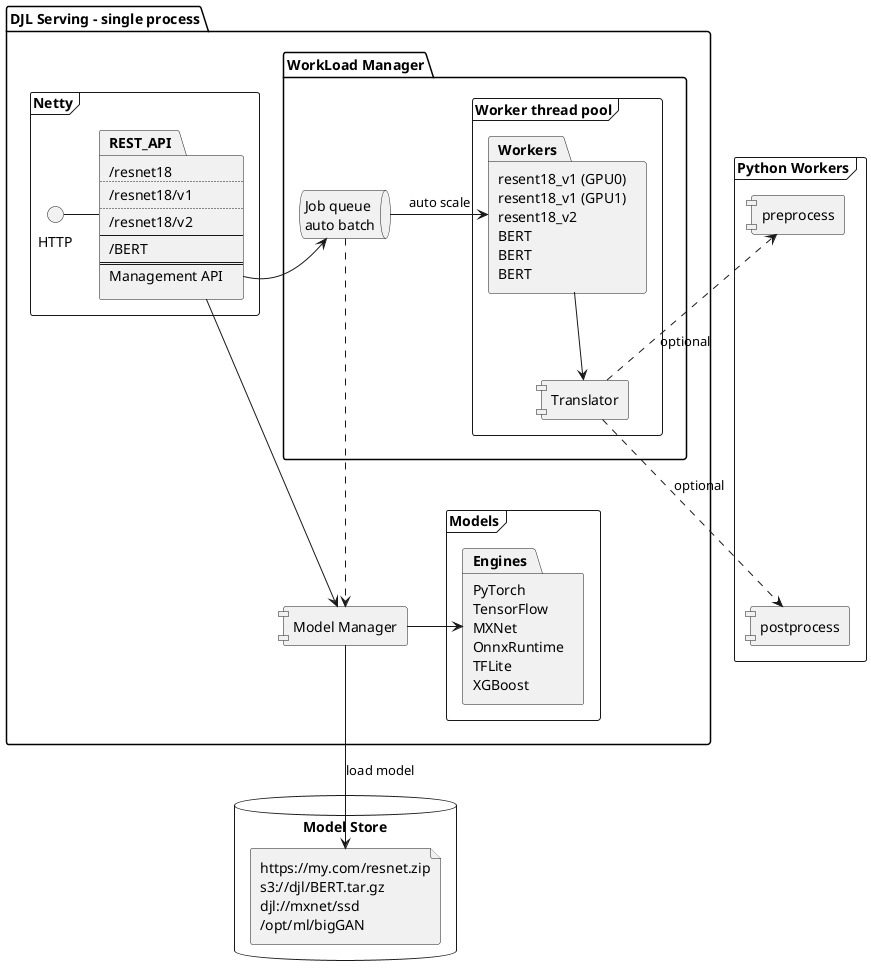 @startuml
skinparam componentStyle uml1

database "Model Store" as ms {
    file URL [
        https://my.com/resnet.zip
        s3://djl/BERT.tar.gz
        djl://mxnet/ssd
        /opt/ml/bigGAN
    ]
}

package "DJL Serving - single process" {
    frame Netty {
        package REST_API [
            /resnet18
            ..
            /resnet18/v1
            ..
            /resnet18/v2
            --
            /BERT
            ===
            Management API
        ]
        HTTP - REST_API
    }

    package "WorkLoad Manager" as wlm {
    frame "Worker thread pool" as wp {
        package Workers [
            resent18_v1 (GPU0)
            resent18_v1 (GPU1)
            resent18_v2
            BERT
            BERT
            BERT
        ]
        [Translator]
    }

    queue "Job queue\nauto batch" as jq
    }

    [Model Manager] as mm
    frame Models {
        package Engines [
            PyTorch
            TensorFlow
            MXNet
            OnnxRuntime
            TFLite
            XGBoost
        ]
    }

    REST_API -> jq
    REST_API ---> mm
    jq -> Workers : auto scale
    jq ...> mm
    mm -right-> Engines
    Engines -[hidden]up- [Translator]
    Translator <-up- Workers
}

frame "Python Workers" {
    [preprocess] -[hidden]-- [postprocess]
}

mm -down-> URL : load model
Translator -up.> preprocess : optional
Translator -down.> postprocess : optional
@enduml
